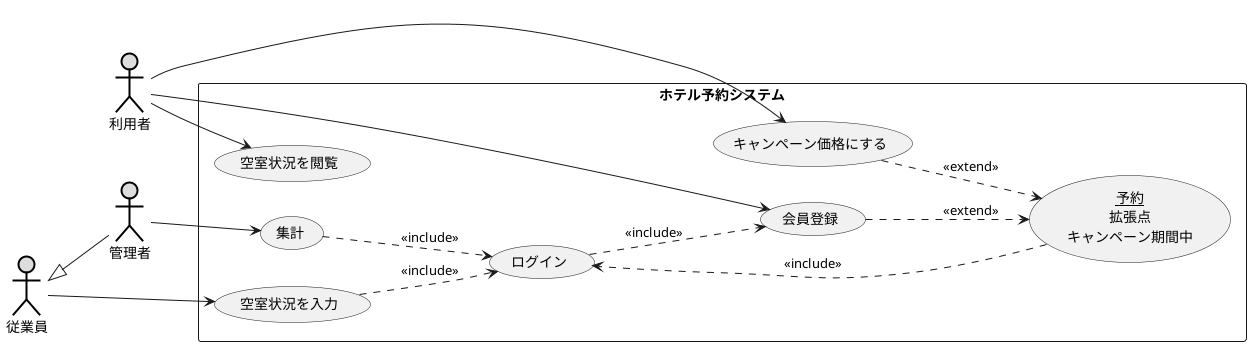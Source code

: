 @startuml 演習２－８
left to right direction
actor 利用者#DDDDDD;line:black;line.bold;
actor 従業員#DDDDDD;line:black;line.bold;
actor 管理者#DDDDDD;line:black;line.bold;
rectangle ホテル予約システム {
    usecase 空室状況を閲覧
    usecase 空室状況を入力
    usecase 集計
    usecase ログイン
    usecase キャンペーン価格にする
    usecase  (<u>予約</u>\n拡張点\nキャンペーン期間中) as input
    usecase 会員登録
}

利用者 --> 空室状況を閲覧
利用者 --> 会員登録
従業員 --> 空室状況を入力
管理者 --> 集計
従業員 <|-- 管理者
空室状況を入力 ..> ログイン : <<include>>
集計 ..> ログイン : <<include>>
利用者 --> キャンペーン価格にする
キャンペーン価格にする ..> input : <<extend>>
ログイン ..> 会員登録 : <<include>>
input ..> ログイン : <<include>>
会員登録 ..>input : <<extend>>
@enduml